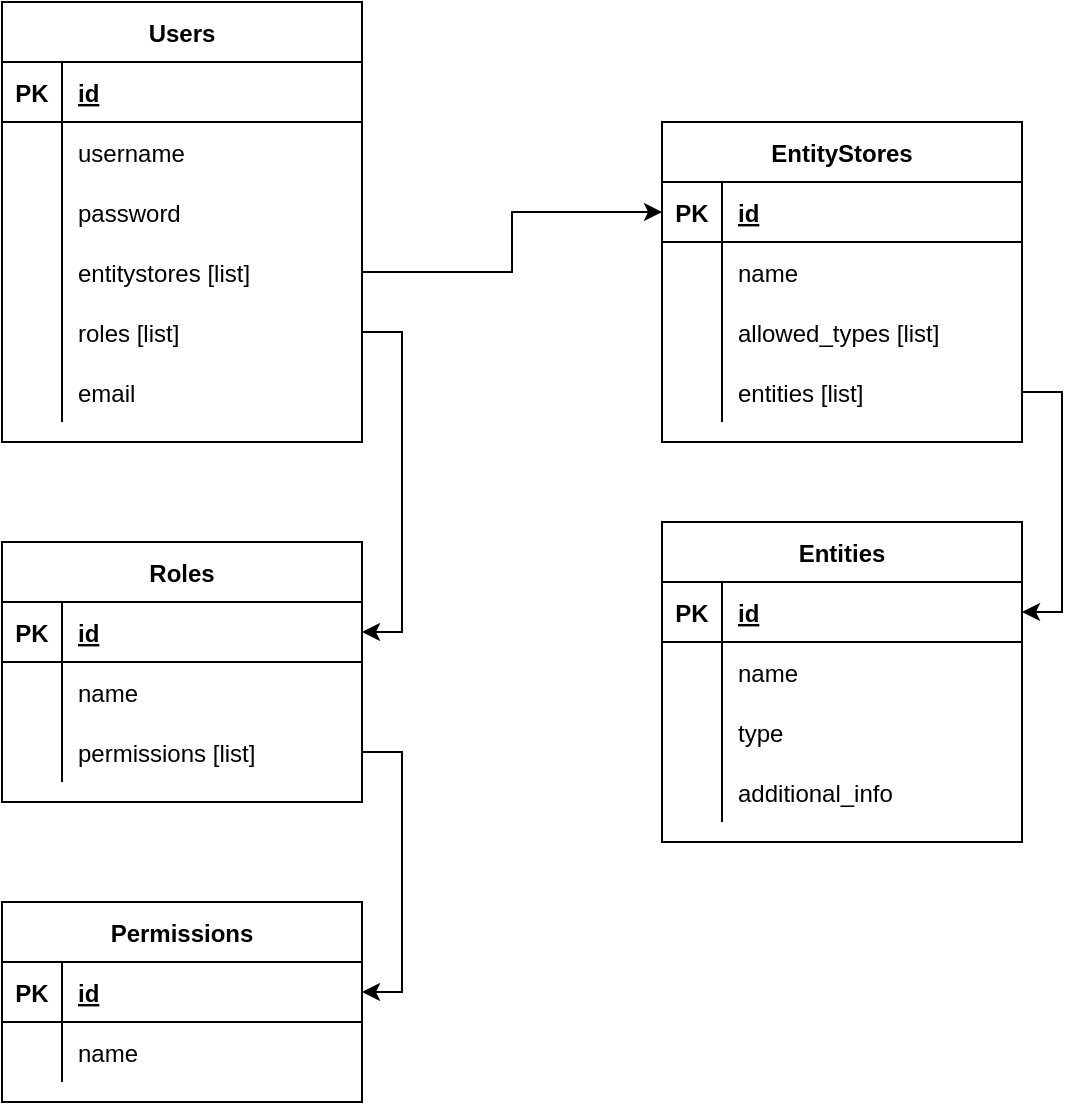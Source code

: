 <mxfile>
    <diagram id="xNiERcbwSZeYEwKK6duY" name="Page-1">
        <mxGraphModel dx="501" dy="1110" grid="1" gridSize="10" guides="1" tooltips="1" connect="1" arrows="1" fold="1" page="1" pageScale="1" pageWidth="1169" pageHeight="827" math="0" shadow="0">
            <root>
                <mxCell id="0"/>
                <mxCell id="1" parent="0"/>
                <mxCell id="swIEt1FKlxwBLXARWqi3-1" value="Roles" style="shape=table;startSize=30;container=1;collapsible=1;childLayout=tableLayout;fixedRows=1;rowLines=0;fontStyle=1;align=center;resizeLast=1;" parent="1" vertex="1">
                    <mxGeometry x="40" y="310" width="180" height="130" as="geometry"/>
                </mxCell>
                <mxCell id="swIEt1FKlxwBLXARWqi3-2" value="" style="shape=partialRectangle;collapsible=0;dropTarget=0;pointerEvents=0;fillColor=none;top=0;left=0;bottom=1;right=0;points=[[0,0.5],[1,0.5]];portConstraint=eastwest;" parent="swIEt1FKlxwBLXARWqi3-1" vertex="1">
                    <mxGeometry y="30" width="180" height="30" as="geometry"/>
                </mxCell>
                <mxCell id="swIEt1FKlxwBLXARWqi3-3" value="PK" style="shape=partialRectangle;connectable=0;fillColor=none;top=0;left=0;bottom=0;right=0;fontStyle=1;overflow=hidden;" parent="swIEt1FKlxwBLXARWqi3-2" vertex="1">
                    <mxGeometry width="30" height="30" as="geometry">
                        <mxRectangle width="30" height="30" as="alternateBounds"/>
                    </mxGeometry>
                </mxCell>
                <mxCell id="swIEt1FKlxwBLXARWqi3-4" value="id" style="shape=partialRectangle;connectable=0;fillColor=none;top=0;left=0;bottom=0;right=0;align=left;spacingLeft=6;fontStyle=5;overflow=hidden;" parent="swIEt1FKlxwBLXARWqi3-2" vertex="1">
                    <mxGeometry x="30" width="150" height="30" as="geometry">
                        <mxRectangle width="150" height="30" as="alternateBounds"/>
                    </mxGeometry>
                </mxCell>
                <mxCell id="swIEt1FKlxwBLXARWqi3-78" value="" style="shape=partialRectangle;collapsible=0;dropTarget=0;pointerEvents=0;fillColor=none;top=0;left=0;bottom=0;right=0;points=[[0,0.5],[1,0.5]];portConstraint=eastwest;" parent="swIEt1FKlxwBLXARWqi3-1" vertex="1">
                    <mxGeometry y="60" width="180" height="30" as="geometry"/>
                </mxCell>
                <mxCell id="swIEt1FKlxwBLXARWqi3-79" value="" style="shape=partialRectangle;connectable=0;fillColor=none;top=0;left=0;bottom=0;right=0;editable=1;overflow=hidden;" parent="swIEt1FKlxwBLXARWqi3-78" vertex="1">
                    <mxGeometry width="30" height="30" as="geometry">
                        <mxRectangle width="30" height="30" as="alternateBounds"/>
                    </mxGeometry>
                </mxCell>
                <mxCell id="swIEt1FKlxwBLXARWqi3-80" value="name" style="shape=partialRectangle;connectable=0;fillColor=none;top=0;left=0;bottom=0;right=0;align=left;spacingLeft=6;overflow=hidden;" parent="swIEt1FKlxwBLXARWqi3-78" vertex="1">
                    <mxGeometry x="30" width="150" height="30" as="geometry">
                        <mxRectangle width="150" height="30" as="alternateBounds"/>
                    </mxGeometry>
                </mxCell>
                <mxCell id="swIEt1FKlxwBLXARWqi3-5" value="" style="shape=partialRectangle;collapsible=0;dropTarget=0;pointerEvents=0;fillColor=none;top=0;left=0;bottom=0;right=0;points=[[0,0.5],[1,0.5]];portConstraint=eastwest;" parent="swIEt1FKlxwBLXARWqi3-1" vertex="1">
                    <mxGeometry y="90" width="180" height="30" as="geometry"/>
                </mxCell>
                <mxCell id="swIEt1FKlxwBLXARWqi3-6" value="" style="shape=partialRectangle;connectable=0;fillColor=none;top=0;left=0;bottom=0;right=0;editable=1;overflow=hidden;" parent="swIEt1FKlxwBLXARWqi3-5" vertex="1">
                    <mxGeometry width="30" height="30" as="geometry">
                        <mxRectangle width="30" height="30" as="alternateBounds"/>
                    </mxGeometry>
                </mxCell>
                <mxCell id="swIEt1FKlxwBLXARWqi3-7" value="permissions [list]" style="shape=partialRectangle;connectable=0;fillColor=none;top=0;left=0;bottom=0;right=0;align=left;spacingLeft=6;overflow=hidden;" parent="swIEt1FKlxwBLXARWqi3-5" vertex="1">
                    <mxGeometry x="30" width="150" height="30" as="geometry">
                        <mxRectangle width="150" height="30" as="alternateBounds"/>
                    </mxGeometry>
                </mxCell>
                <mxCell id="swIEt1FKlxwBLXARWqi3-14" value="Users" style="shape=table;startSize=30;container=1;collapsible=1;childLayout=tableLayout;fixedRows=1;rowLines=0;fontStyle=1;align=center;resizeLast=1;" parent="1" vertex="1">
                    <mxGeometry x="40" y="40" width="180" height="220" as="geometry"/>
                </mxCell>
                <mxCell id="swIEt1FKlxwBLXARWqi3-15" value="" style="shape=partialRectangle;collapsible=0;dropTarget=0;pointerEvents=0;fillColor=none;top=0;left=0;bottom=1;right=0;points=[[0,0.5],[1,0.5]];portConstraint=eastwest;" parent="swIEt1FKlxwBLXARWqi3-14" vertex="1">
                    <mxGeometry y="30" width="180" height="30" as="geometry"/>
                </mxCell>
                <mxCell id="swIEt1FKlxwBLXARWqi3-16" value="PK" style="shape=partialRectangle;connectable=0;fillColor=none;top=0;left=0;bottom=0;right=0;fontStyle=1;overflow=hidden;" parent="swIEt1FKlxwBLXARWqi3-15" vertex="1">
                    <mxGeometry width="30" height="30" as="geometry">
                        <mxRectangle width="30" height="30" as="alternateBounds"/>
                    </mxGeometry>
                </mxCell>
                <mxCell id="swIEt1FKlxwBLXARWqi3-17" value="id" style="shape=partialRectangle;connectable=0;fillColor=none;top=0;left=0;bottom=0;right=0;align=left;spacingLeft=6;fontStyle=5;overflow=hidden;" parent="swIEt1FKlxwBLXARWqi3-15" vertex="1">
                    <mxGeometry x="30" width="150" height="30" as="geometry">
                        <mxRectangle width="150" height="30" as="alternateBounds"/>
                    </mxGeometry>
                </mxCell>
                <mxCell id="swIEt1FKlxwBLXARWqi3-18" value="" style="shape=partialRectangle;collapsible=0;dropTarget=0;pointerEvents=0;fillColor=none;top=0;left=0;bottom=0;right=0;points=[[0,0.5],[1,0.5]];portConstraint=eastwest;" parent="swIEt1FKlxwBLXARWqi3-14" vertex="1">
                    <mxGeometry y="60" width="180" height="30" as="geometry"/>
                </mxCell>
                <mxCell id="swIEt1FKlxwBLXARWqi3-19" value="" style="shape=partialRectangle;connectable=0;fillColor=none;top=0;left=0;bottom=0;right=0;editable=1;overflow=hidden;" parent="swIEt1FKlxwBLXARWqi3-18" vertex="1">
                    <mxGeometry width="30" height="30" as="geometry">
                        <mxRectangle width="30" height="30" as="alternateBounds"/>
                    </mxGeometry>
                </mxCell>
                <mxCell id="swIEt1FKlxwBLXARWqi3-20" value="username" style="shape=partialRectangle;connectable=0;fillColor=none;top=0;left=0;bottom=0;right=0;align=left;spacingLeft=6;overflow=hidden;" parent="swIEt1FKlxwBLXARWqi3-18" vertex="1">
                    <mxGeometry x="30" width="150" height="30" as="geometry">
                        <mxRectangle width="150" height="30" as="alternateBounds"/>
                    </mxGeometry>
                </mxCell>
                <mxCell id="swIEt1FKlxwBLXARWqi3-21" value="" style="shape=partialRectangle;collapsible=0;dropTarget=0;pointerEvents=0;fillColor=none;top=0;left=0;bottom=0;right=0;points=[[0,0.5],[1,0.5]];portConstraint=eastwest;" parent="swIEt1FKlxwBLXARWqi3-14" vertex="1">
                    <mxGeometry y="90" width="180" height="30" as="geometry"/>
                </mxCell>
                <mxCell id="swIEt1FKlxwBLXARWqi3-22" value="" style="shape=partialRectangle;connectable=0;fillColor=none;top=0;left=0;bottom=0;right=0;editable=1;overflow=hidden;" parent="swIEt1FKlxwBLXARWqi3-21" vertex="1">
                    <mxGeometry width="30" height="30" as="geometry">
                        <mxRectangle width="30" height="30" as="alternateBounds"/>
                    </mxGeometry>
                </mxCell>
                <mxCell id="swIEt1FKlxwBLXARWqi3-23" value="password" style="shape=partialRectangle;connectable=0;fillColor=none;top=0;left=0;bottom=0;right=0;align=left;spacingLeft=6;overflow=hidden;" parent="swIEt1FKlxwBLXARWqi3-21" vertex="1">
                    <mxGeometry x="30" width="150" height="30" as="geometry">
                        <mxRectangle width="150" height="30" as="alternateBounds"/>
                    </mxGeometry>
                </mxCell>
                <mxCell id="swIEt1FKlxwBLXARWqi3-81" value="" style="shape=partialRectangle;collapsible=0;dropTarget=0;pointerEvents=0;fillColor=none;top=0;left=0;bottom=0;right=0;points=[[0,0.5],[1,0.5]];portConstraint=eastwest;" parent="swIEt1FKlxwBLXARWqi3-14" vertex="1">
                    <mxGeometry y="120" width="180" height="30" as="geometry"/>
                </mxCell>
                <mxCell id="swIEt1FKlxwBLXARWqi3-82" value="" style="shape=partialRectangle;connectable=0;fillColor=none;top=0;left=0;bottom=0;right=0;editable=1;overflow=hidden;" parent="swIEt1FKlxwBLXARWqi3-81" vertex="1">
                    <mxGeometry width="30" height="30" as="geometry">
                        <mxRectangle width="30" height="30" as="alternateBounds"/>
                    </mxGeometry>
                </mxCell>
                <mxCell id="swIEt1FKlxwBLXARWqi3-83" value="entitystores [list]" style="shape=partialRectangle;connectable=0;fillColor=none;top=0;left=0;bottom=0;right=0;align=left;spacingLeft=6;overflow=hidden;" parent="swIEt1FKlxwBLXARWqi3-81" vertex="1">
                    <mxGeometry x="30" width="150" height="30" as="geometry">
                        <mxRectangle width="150" height="30" as="alternateBounds"/>
                    </mxGeometry>
                </mxCell>
                <mxCell id="swIEt1FKlxwBLXARWqi3-73" value="" style="shape=partialRectangle;collapsible=0;dropTarget=0;pointerEvents=0;fillColor=none;top=0;left=0;bottom=0;right=0;points=[[0,0.5],[1,0.5]];portConstraint=eastwest;" parent="swIEt1FKlxwBLXARWqi3-14" vertex="1">
                    <mxGeometry y="150" width="180" height="30" as="geometry"/>
                </mxCell>
                <mxCell id="swIEt1FKlxwBLXARWqi3-74" value="" style="shape=partialRectangle;connectable=0;fillColor=none;top=0;left=0;bottom=0;right=0;editable=1;overflow=hidden;" parent="swIEt1FKlxwBLXARWqi3-73" vertex="1">
                    <mxGeometry width="30" height="30" as="geometry">
                        <mxRectangle width="30" height="30" as="alternateBounds"/>
                    </mxGeometry>
                </mxCell>
                <mxCell id="swIEt1FKlxwBLXARWqi3-75" value="roles [list]" style="shape=partialRectangle;connectable=0;fillColor=none;top=0;left=0;bottom=0;right=0;align=left;spacingLeft=6;overflow=hidden;" parent="swIEt1FKlxwBLXARWqi3-73" vertex="1">
                    <mxGeometry x="30" width="150" height="30" as="geometry">
                        <mxRectangle width="150" height="30" as="alternateBounds"/>
                    </mxGeometry>
                </mxCell>
                <mxCell id="swIEt1FKlxwBLXARWqi3-99" value="" style="shape=partialRectangle;collapsible=0;dropTarget=0;pointerEvents=0;fillColor=none;top=0;left=0;bottom=0;right=0;points=[[0,0.5],[1,0.5]];portConstraint=eastwest;" parent="swIEt1FKlxwBLXARWqi3-14" vertex="1">
                    <mxGeometry y="180" width="180" height="30" as="geometry"/>
                </mxCell>
                <mxCell id="swIEt1FKlxwBLXARWqi3-100" value="" style="shape=partialRectangle;connectable=0;fillColor=none;top=0;left=0;bottom=0;right=0;editable=1;overflow=hidden;" parent="swIEt1FKlxwBLXARWqi3-99" vertex="1">
                    <mxGeometry width="30" height="30" as="geometry">
                        <mxRectangle width="30" height="30" as="alternateBounds"/>
                    </mxGeometry>
                </mxCell>
                <mxCell id="swIEt1FKlxwBLXARWqi3-101" value="email" style="shape=partialRectangle;connectable=0;fillColor=none;top=0;left=0;bottom=0;right=0;align=left;spacingLeft=6;overflow=hidden;" parent="swIEt1FKlxwBLXARWqi3-99" vertex="1">
                    <mxGeometry x="30" width="150" height="30" as="geometry">
                        <mxRectangle width="150" height="30" as="alternateBounds"/>
                    </mxGeometry>
                </mxCell>
                <mxCell id="swIEt1FKlxwBLXARWqi3-27" value="Permissions" style="shape=table;startSize=30;container=1;collapsible=1;childLayout=tableLayout;fixedRows=1;rowLines=0;fontStyle=1;align=center;resizeLast=1;" parent="1" vertex="1">
                    <mxGeometry x="40" y="490" width="180" height="100" as="geometry"/>
                </mxCell>
                <mxCell id="swIEt1FKlxwBLXARWqi3-28" value="" style="shape=partialRectangle;collapsible=0;dropTarget=0;pointerEvents=0;fillColor=none;top=0;left=0;bottom=1;right=0;points=[[0,0.5],[1,0.5]];portConstraint=eastwest;" parent="swIEt1FKlxwBLXARWqi3-27" vertex="1">
                    <mxGeometry y="30" width="180" height="30" as="geometry"/>
                </mxCell>
                <mxCell id="swIEt1FKlxwBLXARWqi3-29" value="PK" style="shape=partialRectangle;connectable=0;fillColor=none;top=0;left=0;bottom=0;right=0;fontStyle=1;overflow=hidden;" parent="swIEt1FKlxwBLXARWqi3-28" vertex="1">
                    <mxGeometry width="30" height="30" as="geometry">
                        <mxRectangle width="30" height="30" as="alternateBounds"/>
                    </mxGeometry>
                </mxCell>
                <mxCell id="swIEt1FKlxwBLXARWqi3-30" value="id" style="shape=partialRectangle;connectable=0;fillColor=none;top=0;left=0;bottom=0;right=0;align=left;spacingLeft=6;fontStyle=5;overflow=hidden;" parent="swIEt1FKlxwBLXARWqi3-28" vertex="1">
                    <mxGeometry x="30" width="150" height="30" as="geometry">
                        <mxRectangle width="150" height="30" as="alternateBounds"/>
                    </mxGeometry>
                </mxCell>
                <mxCell id="swIEt1FKlxwBLXARWqi3-31" value="" style="shape=partialRectangle;collapsible=0;dropTarget=0;pointerEvents=0;fillColor=none;top=0;left=0;bottom=0;right=0;points=[[0,0.5],[1,0.5]];portConstraint=eastwest;" parent="swIEt1FKlxwBLXARWqi3-27" vertex="1">
                    <mxGeometry y="60" width="180" height="30" as="geometry"/>
                </mxCell>
                <mxCell id="swIEt1FKlxwBLXARWqi3-32" value="" style="shape=partialRectangle;connectable=0;fillColor=none;top=0;left=0;bottom=0;right=0;editable=1;overflow=hidden;" parent="swIEt1FKlxwBLXARWqi3-31" vertex="1">
                    <mxGeometry width="30" height="30" as="geometry">
                        <mxRectangle width="30" height="30" as="alternateBounds"/>
                    </mxGeometry>
                </mxCell>
                <mxCell id="swIEt1FKlxwBLXARWqi3-33" value="name" style="shape=partialRectangle;connectable=0;fillColor=none;top=0;left=0;bottom=0;right=0;align=left;spacingLeft=6;overflow=hidden;" parent="swIEt1FKlxwBLXARWqi3-31" vertex="1">
                    <mxGeometry x="30" width="150" height="30" as="geometry">
                        <mxRectangle width="150" height="30" as="alternateBounds"/>
                    </mxGeometry>
                </mxCell>
                <mxCell id="swIEt1FKlxwBLXARWqi3-43" value="EntityStores" style="shape=table;startSize=30;container=1;collapsible=1;childLayout=tableLayout;fixedRows=1;rowLines=0;fontStyle=1;align=center;resizeLast=1;" parent="1" vertex="1">
                    <mxGeometry x="370" y="100" width="180" height="160" as="geometry"/>
                </mxCell>
                <mxCell id="swIEt1FKlxwBLXARWqi3-44" value="" style="shape=partialRectangle;collapsible=0;dropTarget=0;pointerEvents=0;fillColor=none;top=0;left=0;bottom=1;right=0;points=[[0,0.5],[1,0.5]];portConstraint=eastwest;" parent="swIEt1FKlxwBLXARWqi3-43" vertex="1">
                    <mxGeometry y="30" width="180" height="30" as="geometry"/>
                </mxCell>
                <mxCell id="swIEt1FKlxwBLXARWqi3-45" value="PK" style="shape=partialRectangle;connectable=0;fillColor=none;top=0;left=0;bottom=0;right=0;fontStyle=1;overflow=hidden;" parent="swIEt1FKlxwBLXARWqi3-44" vertex="1">
                    <mxGeometry width="30" height="30" as="geometry">
                        <mxRectangle width="30" height="30" as="alternateBounds"/>
                    </mxGeometry>
                </mxCell>
                <mxCell id="swIEt1FKlxwBLXARWqi3-46" value="id" style="shape=partialRectangle;connectable=0;fillColor=none;top=0;left=0;bottom=0;right=0;align=left;spacingLeft=6;fontStyle=5;overflow=hidden;" parent="swIEt1FKlxwBLXARWqi3-44" vertex="1">
                    <mxGeometry x="30" width="150" height="30" as="geometry">
                        <mxRectangle width="150" height="30" as="alternateBounds"/>
                    </mxGeometry>
                </mxCell>
                <mxCell id="swIEt1FKlxwBLXARWqi3-47" value="" style="shape=partialRectangle;collapsible=0;dropTarget=0;pointerEvents=0;fillColor=none;top=0;left=0;bottom=0;right=0;points=[[0,0.5],[1,0.5]];portConstraint=eastwest;" parent="swIEt1FKlxwBLXARWqi3-43" vertex="1">
                    <mxGeometry y="60" width="180" height="30" as="geometry"/>
                </mxCell>
                <mxCell id="swIEt1FKlxwBLXARWqi3-48" value="" style="shape=partialRectangle;connectable=0;fillColor=none;top=0;left=0;bottom=0;right=0;editable=1;overflow=hidden;" parent="swIEt1FKlxwBLXARWqi3-47" vertex="1">
                    <mxGeometry width="30" height="30" as="geometry">
                        <mxRectangle width="30" height="30" as="alternateBounds"/>
                    </mxGeometry>
                </mxCell>
                <mxCell id="swIEt1FKlxwBLXARWqi3-49" value="name" style="shape=partialRectangle;connectable=0;fillColor=none;top=0;left=0;bottom=0;right=0;align=left;spacingLeft=6;overflow=hidden;" parent="swIEt1FKlxwBLXARWqi3-47" vertex="1">
                    <mxGeometry x="30" width="150" height="30" as="geometry">
                        <mxRectangle width="150" height="30" as="alternateBounds"/>
                    </mxGeometry>
                </mxCell>
                <mxCell id="swIEt1FKlxwBLXARWqi3-50" value="" style="shape=partialRectangle;collapsible=0;dropTarget=0;pointerEvents=0;fillColor=none;top=0;left=0;bottom=0;right=0;points=[[0,0.5],[1,0.5]];portConstraint=eastwest;" parent="swIEt1FKlxwBLXARWqi3-43" vertex="1">
                    <mxGeometry y="90" width="180" height="30" as="geometry"/>
                </mxCell>
                <mxCell id="swIEt1FKlxwBLXARWqi3-51" value="" style="shape=partialRectangle;connectable=0;fillColor=none;top=0;left=0;bottom=0;right=0;editable=1;overflow=hidden;" parent="swIEt1FKlxwBLXARWqi3-50" vertex="1">
                    <mxGeometry width="30" height="30" as="geometry">
                        <mxRectangle width="30" height="30" as="alternateBounds"/>
                    </mxGeometry>
                </mxCell>
                <mxCell id="swIEt1FKlxwBLXARWqi3-52" value="allowed_types [list]" style="shape=partialRectangle;connectable=0;fillColor=none;top=0;left=0;bottom=0;right=0;align=left;spacingLeft=6;overflow=hidden;" parent="swIEt1FKlxwBLXARWqi3-50" vertex="1">
                    <mxGeometry x="30" width="150" height="30" as="geometry">
                        <mxRectangle width="150" height="30" as="alternateBounds"/>
                    </mxGeometry>
                </mxCell>
                <mxCell id="swIEt1FKlxwBLXARWqi3-53" value="" style="shape=partialRectangle;collapsible=0;dropTarget=0;pointerEvents=0;fillColor=none;top=0;left=0;bottom=0;right=0;points=[[0,0.5],[1,0.5]];portConstraint=eastwest;" parent="swIEt1FKlxwBLXARWqi3-43" vertex="1">
                    <mxGeometry y="120" width="180" height="30" as="geometry"/>
                </mxCell>
                <mxCell id="swIEt1FKlxwBLXARWqi3-54" value="" style="shape=partialRectangle;connectable=0;fillColor=none;top=0;left=0;bottom=0;right=0;editable=1;overflow=hidden;" parent="swIEt1FKlxwBLXARWqi3-53" vertex="1">
                    <mxGeometry width="30" height="30" as="geometry">
                        <mxRectangle width="30" height="30" as="alternateBounds"/>
                    </mxGeometry>
                </mxCell>
                <mxCell id="swIEt1FKlxwBLXARWqi3-55" value="entities [list]" style="shape=partialRectangle;connectable=0;fillColor=none;top=0;left=0;bottom=0;right=0;align=left;spacingLeft=6;overflow=hidden;" parent="swIEt1FKlxwBLXARWqi3-53" vertex="1">
                    <mxGeometry x="30" width="150" height="30" as="geometry">
                        <mxRectangle width="150" height="30" as="alternateBounds"/>
                    </mxGeometry>
                </mxCell>
                <mxCell id="swIEt1FKlxwBLXARWqi3-76" style="edgeStyle=orthogonalEdgeStyle;rounded=0;orthogonalLoop=1;jettySize=auto;html=1;exitX=1;exitY=0.5;exitDx=0;exitDy=0;entryX=1;entryY=0.5;entryDx=0;entryDy=0;" parent="1" source="swIEt1FKlxwBLXARWqi3-73" target="swIEt1FKlxwBLXARWqi3-2" edge="1">
                    <mxGeometry relative="1" as="geometry"/>
                </mxCell>
                <mxCell id="swIEt1FKlxwBLXARWqi3-77" style="edgeStyle=orthogonalEdgeStyle;rounded=0;orthogonalLoop=1;jettySize=auto;html=1;" parent="1" source="swIEt1FKlxwBLXARWqi3-5" target="swIEt1FKlxwBLXARWqi3-28" edge="1">
                    <mxGeometry relative="1" as="geometry">
                        <Array as="points">
                            <mxPoint x="240" y="415"/>
                            <mxPoint x="240" y="535"/>
                        </Array>
                    </mxGeometry>
                </mxCell>
                <mxCell id="swIEt1FKlxwBLXARWqi3-84" style="edgeStyle=orthogonalEdgeStyle;rounded=0;orthogonalLoop=1;jettySize=auto;html=1;" parent="1" source="swIEt1FKlxwBLXARWqi3-81" target="swIEt1FKlxwBLXARWqi3-44" edge="1">
                    <mxGeometry relative="1" as="geometry"/>
                </mxCell>
                <mxCell id="swIEt1FKlxwBLXARWqi3-85" value="Entities" style="shape=table;startSize=30;container=1;collapsible=1;childLayout=tableLayout;fixedRows=1;rowLines=0;fontStyle=1;align=center;resizeLast=1;" parent="1" vertex="1">
                    <mxGeometry x="370" y="300" width="180" height="160" as="geometry"/>
                </mxCell>
                <mxCell id="swIEt1FKlxwBLXARWqi3-86" value="" style="shape=partialRectangle;collapsible=0;dropTarget=0;pointerEvents=0;fillColor=none;top=0;left=0;bottom=1;right=0;points=[[0,0.5],[1,0.5]];portConstraint=eastwest;" parent="swIEt1FKlxwBLXARWqi3-85" vertex="1">
                    <mxGeometry y="30" width="180" height="30" as="geometry"/>
                </mxCell>
                <mxCell id="swIEt1FKlxwBLXARWqi3-87" value="PK" style="shape=partialRectangle;connectable=0;fillColor=none;top=0;left=0;bottom=0;right=0;fontStyle=1;overflow=hidden;" parent="swIEt1FKlxwBLXARWqi3-86" vertex="1">
                    <mxGeometry width="30" height="30" as="geometry">
                        <mxRectangle width="30" height="30" as="alternateBounds"/>
                    </mxGeometry>
                </mxCell>
                <mxCell id="swIEt1FKlxwBLXARWqi3-88" value="id" style="shape=partialRectangle;connectable=0;fillColor=none;top=0;left=0;bottom=0;right=0;align=left;spacingLeft=6;fontStyle=5;overflow=hidden;" parent="swIEt1FKlxwBLXARWqi3-86" vertex="1">
                    <mxGeometry x="30" width="150" height="30" as="geometry">
                        <mxRectangle width="150" height="30" as="alternateBounds"/>
                    </mxGeometry>
                </mxCell>
                <mxCell id="swIEt1FKlxwBLXARWqi3-89" value="" style="shape=partialRectangle;collapsible=0;dropTarget=0;pointerEvents=0;fillColor=none;top=0;left=0;bottom=0;right=0;points=[[0,0.5],[1,0.5]];portConstraint=eastwest;" parent="swIEt1FKlxwBLXARWqi3-85" vertex="1">
                    <mxGeometry y="60" width="180" height="30" as="geometry"/>
                </mxCell>
                <mxCell id="swIEt1FKlxwBLXARWqi3-90" value="" style="shape=partialRectangle;connectable=0;fillColor=none;top=0;left=0;bottom=0;right=0;editable=1;overflow=hidden;" parent="swIEt1FKlxwBLXARWqi3-89" vertex="1">
                    <mxGeometry width="30" height="30" as="geometry">
                        <mxRectangle width="30" height="30" as="alternateBounds"/>
                    </mxGeometry>
                </mxCell>
                <mxCell id="swIEt1FKlxwBLXARWqi3-91" value="name" style="shape=partialRectangle;connectable=0;fillColor=none;top=0;left=0;bottom=0;right=0;align=left;spacingLeft=6;overflow=hidden;" parent="swIEt1FKlxwBLXARWqi3-89" vertex="1">
                    <mxGeometry x="30" width="150" height="30" as="geometry">
                        <mxRectangle width="150" height="30" as="alternateBounds"/>
                    </mxGeometry>
                </mxCell>
                <mxCell id="swIEt1FKlxwBLXARWqi3-92" value="" style="shape=partialRectangle;collapsible=0;dropTarget=0;pointerEvents=0;fillColor=none;top=0;left=0;bottom=0;right=0;points=[[0,0.5],[1,0.5]];portConstraint=eastwest;" parent="swIEt1FKlxwBLXARWqi3-85" vertex="1">
                    <mxGeometry y="90" width="180" height="30" as="geometry"/>
                </mxCell>
                <mxCell id="swIEt1FKlxwBLXARWqi3-93" value="" style="shape=partialRectangle;connectable=0;fillColor=none;top=0;left=0;bottom=0;right=0;editable=1;overflow=hidden;" parent="swIEt1FKlxwBLXARWqi3-92" vertex="1">
                    <mxGeometry width="30" height="30" as="geometry">
                        <mxRectangle width="30" height="30" as="alternateBounds"/>
                    </mxGeometry>
                </mxCell>
                <mxCell id="swIEt1FKlxwBLXARWqi3-94" value="type" style="shape=partialRectangle;connectable=0;fillColor=none;top=0;left=0;bottom=0;right=0;align=left;spacingLeft=6;overflow=hidden;" parent="swIEt1FKlxwBLXARWqi3-92" vertex="1">
                    <mxGeometry x="30" width="150" height="30" as="geometry">
                        <mxRectangle width="150" height="30" as="alternateBounds"/>
                    </mxGeometry>
                </mxCell>
                <mxCell id="swIEt1FKlxwBLXARWqi3-95" value="" style="shape=partialRectangle;collapsible=0;dropTarget=0;pointerEvents=0;fillColor=none;top=0;left=0;bottom=0;right=0;points=[[0,0.5],[1,0.5]];portConstraint=eastwest;" parent="swIEt1FKlxwBLXARWqi3-85" vertex="1">
                    <mxGeometry y="120" width="180" height="30" as="geometry"/>
                </mxCell>
                <mxCell id="swIEt1FKlxwBLXARWqi3-96" value="" style="shape=partialRectangle;connectable=0;fillColor=none;top=0;left=0;bottom=0;right=0;editable=1;overflow=hidden;" parent="swIEt1FKlxwBLXARWqi3-95" vertex="1">
                    <mxGeometry width="30" height="30" as="geometry">
                        <mxRectangle width="30" height="30" as="alternateBounds"/>
                    </mxGeometry>
                </mxCell>
                <mxCell id="swIEt1FKlxwBLXARWqi3-97" value="additional_info" style="shape=partialRectangle;connectable=0;fillColor=none;top=0;left=0;bottom=0;right=0;align=left;spacingLeft=6;overflow=hidden;" parent="swIEt1FKlxwBLXARWqi3-95" vertex="1">
                    <mxGeometry x="30" width="150" height="30" as="geometry">
                        <mxRectangle width="150" height="30" as="alternateBounds"/>
                    </mxGeometry>
                </mxCell>
                <mxCell id="swIEt1FKlxwBLXARWqi3-98" style="edgeStyle=orthogonalEdgeStyle;rounded=0;orthogonalLoop=1;jettySize=auto;html=1;" parent="1" source="swIEt1FKlxwBLXARWqi3-53" target="swIEt1FKlxwBLXARWqi3-86" edge="1">
                    <mxGeometry relative="1" as="geometry">
                        <Array as="points">
                            <mxPoint x="570" y="235"/>
                            <mxPoint x="570" y="345"/>
                        </Array>
                    </mxGeometry>
                </mxCell>
            </root>
        </mxGraphModel>
    </diagram>
</mxfile>
